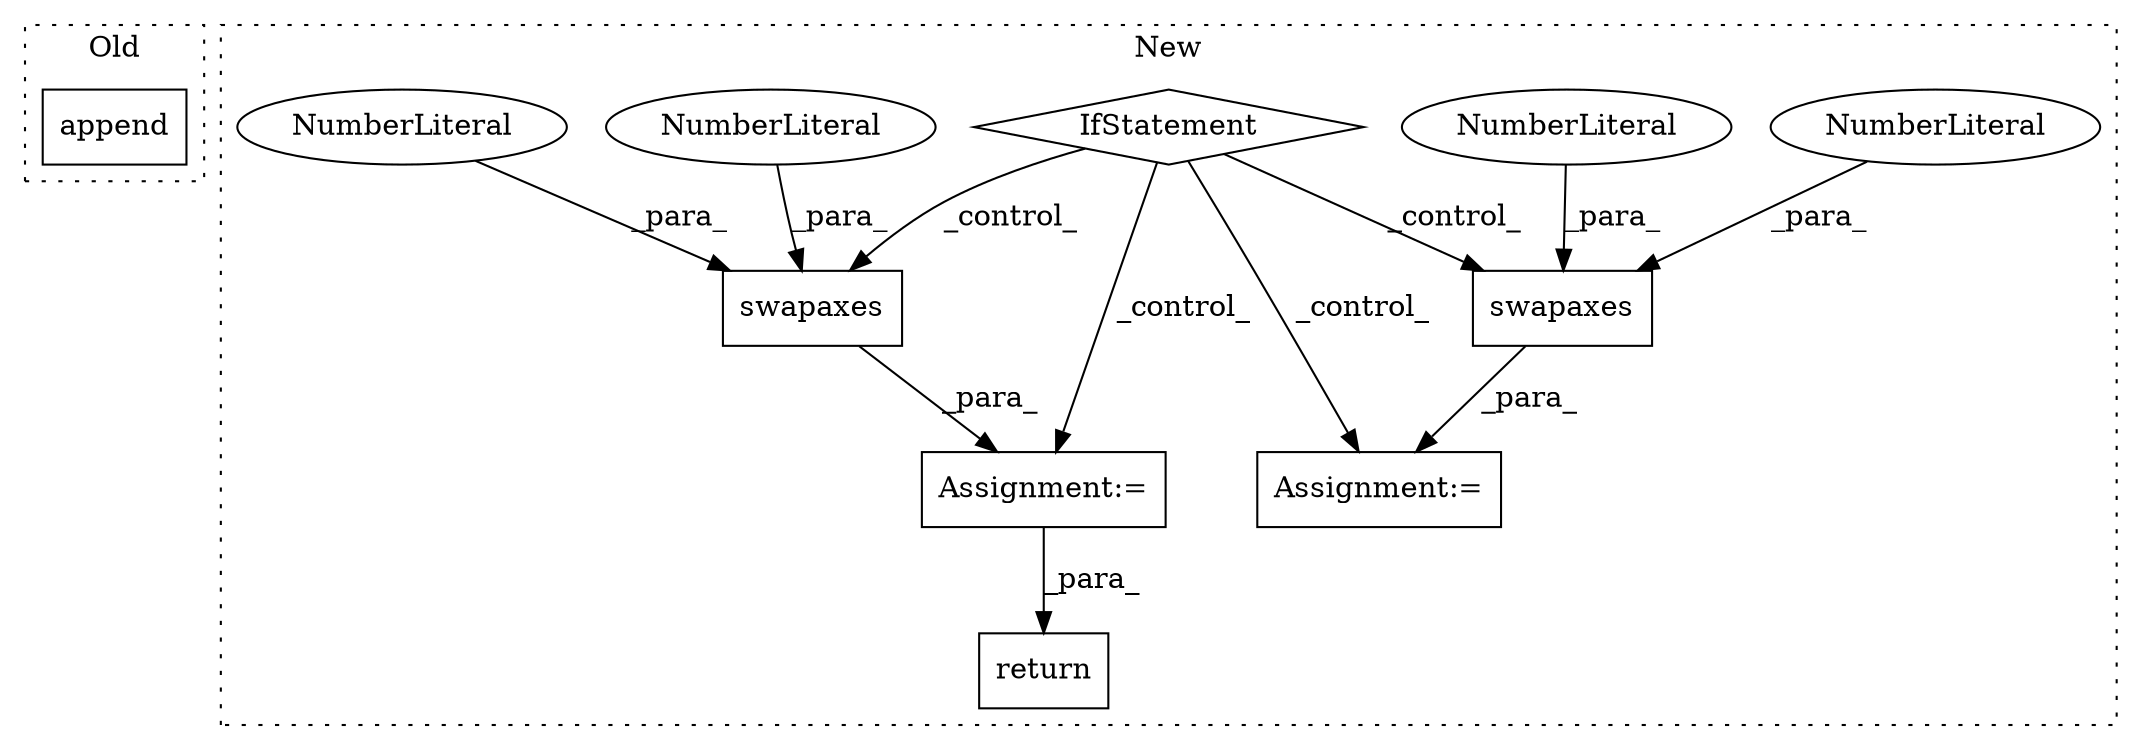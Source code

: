 digraph G {
subgraph cluster0 {
1 [label="append" a="32" s="5291,5319" l="7,1" shape="box"];
label = "Old";
style="dotted";
}
subgraph cluster1 {
2 [label="swapaxes" a="32" s="7923,7945" l="9,1" shape="box"];
3 [label="IfStatement" a="25" s="7794,7834" l="4,2" shape="diamond"];
4 [label="NumberLiteral" a="34" s="7942" l="1" shape="ellipse"];
5 [label="NumberLiteral" a="34" s="7944" l="1" shape="ellipse"];
6 [label="swapaxes" a="32" s="7995,8029" l="9,1" shape="box"];
7 [label="NumberLiteral" a="34" s="8026" l="1" shape="ellipse"];
8 [label="NumberLiteral" a="34" s="8028" l="1" shape="ellipse"];
9 [label="Assignment:=" a="7" s="7989" l="1" shape="box"];
10 [label="Assignment:=" a="7" s="7903" l="2" shape="box"];
11 [label="return" a="41" s="8475" l="7" shape="box"];
label = "New";
style="dotted";
}
2 -> 10 [label="_para_"];
3 -> 10 [label="_control_"];
3 -> 2 [label="_control_"];
3 -> 6 [label="_control_"];
3 -> 9 [label="_control_"];
4 -> 2 [label="_para_"];
5 -> 2 [label="_para_"];
6 -> 9 [label="_para_"];
7 -> 6 [label="_para_"];
8 -> 6 [label="_para_"];
9 -> 11 [label="_para_"];
}